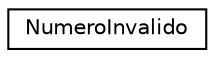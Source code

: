 digraph "Graphical Class Hierarchy"
{
 // LATEX_PDF_SIZE
  edge [fontname="Helvetica",fontsize="10",labelfontname="Helvetica",labelfontsize="10"];
  node [fontname="Helvetica",fontsize="10",shape=record];
  rankdir="LR";
  Node0 [label="NumeroInvalido",height=0.2,width=0.4,color="black", fillcolor="white", style="filled",URL="$class_numero_invalido.html",tooltip=" "];
}
